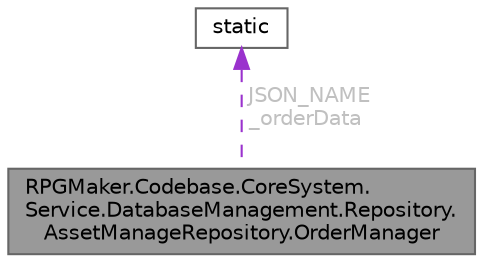 digraph "RPGMaker.Codebase.CoreSystem.Service.DatabaseManagement.Repository.AssetManageRepository.OrderManager"
{
 // LATEX_PDF_SIZE
  bgcolor="transparent";
  edge [fontname=Helvetica,fontsize=10,labelfontname=Helvetica,labelfontsize=10];
  node [fontname=Helvetica,fontsize=10,shape=box,height=0.2,width=0.4];
  Node1 [id="Node000001",label="RPGMaker.Codebase.CoreSystem.\lService.DatabaseManagement.Repository.\lAssetManageRepository.OrderManager",height=0.2,width=0.4,color="gray40", fillcolor="grey60", style="filled", fontcolor="black",tooltip="順番管理用"];
  Node2 -> Node1 [id="edge1_Node000001_Node000002",dir="back",color="darkorchid3",style="dashed",tooltip=" ",label=" JSON_NAME\n_orderData",fontcolor="grey" ];
  Node2 [id="Node000002",label="static",height=0.2,width=0.4,color="gray40", fillcolor="white", style="filled",tooltip=" "];
}
